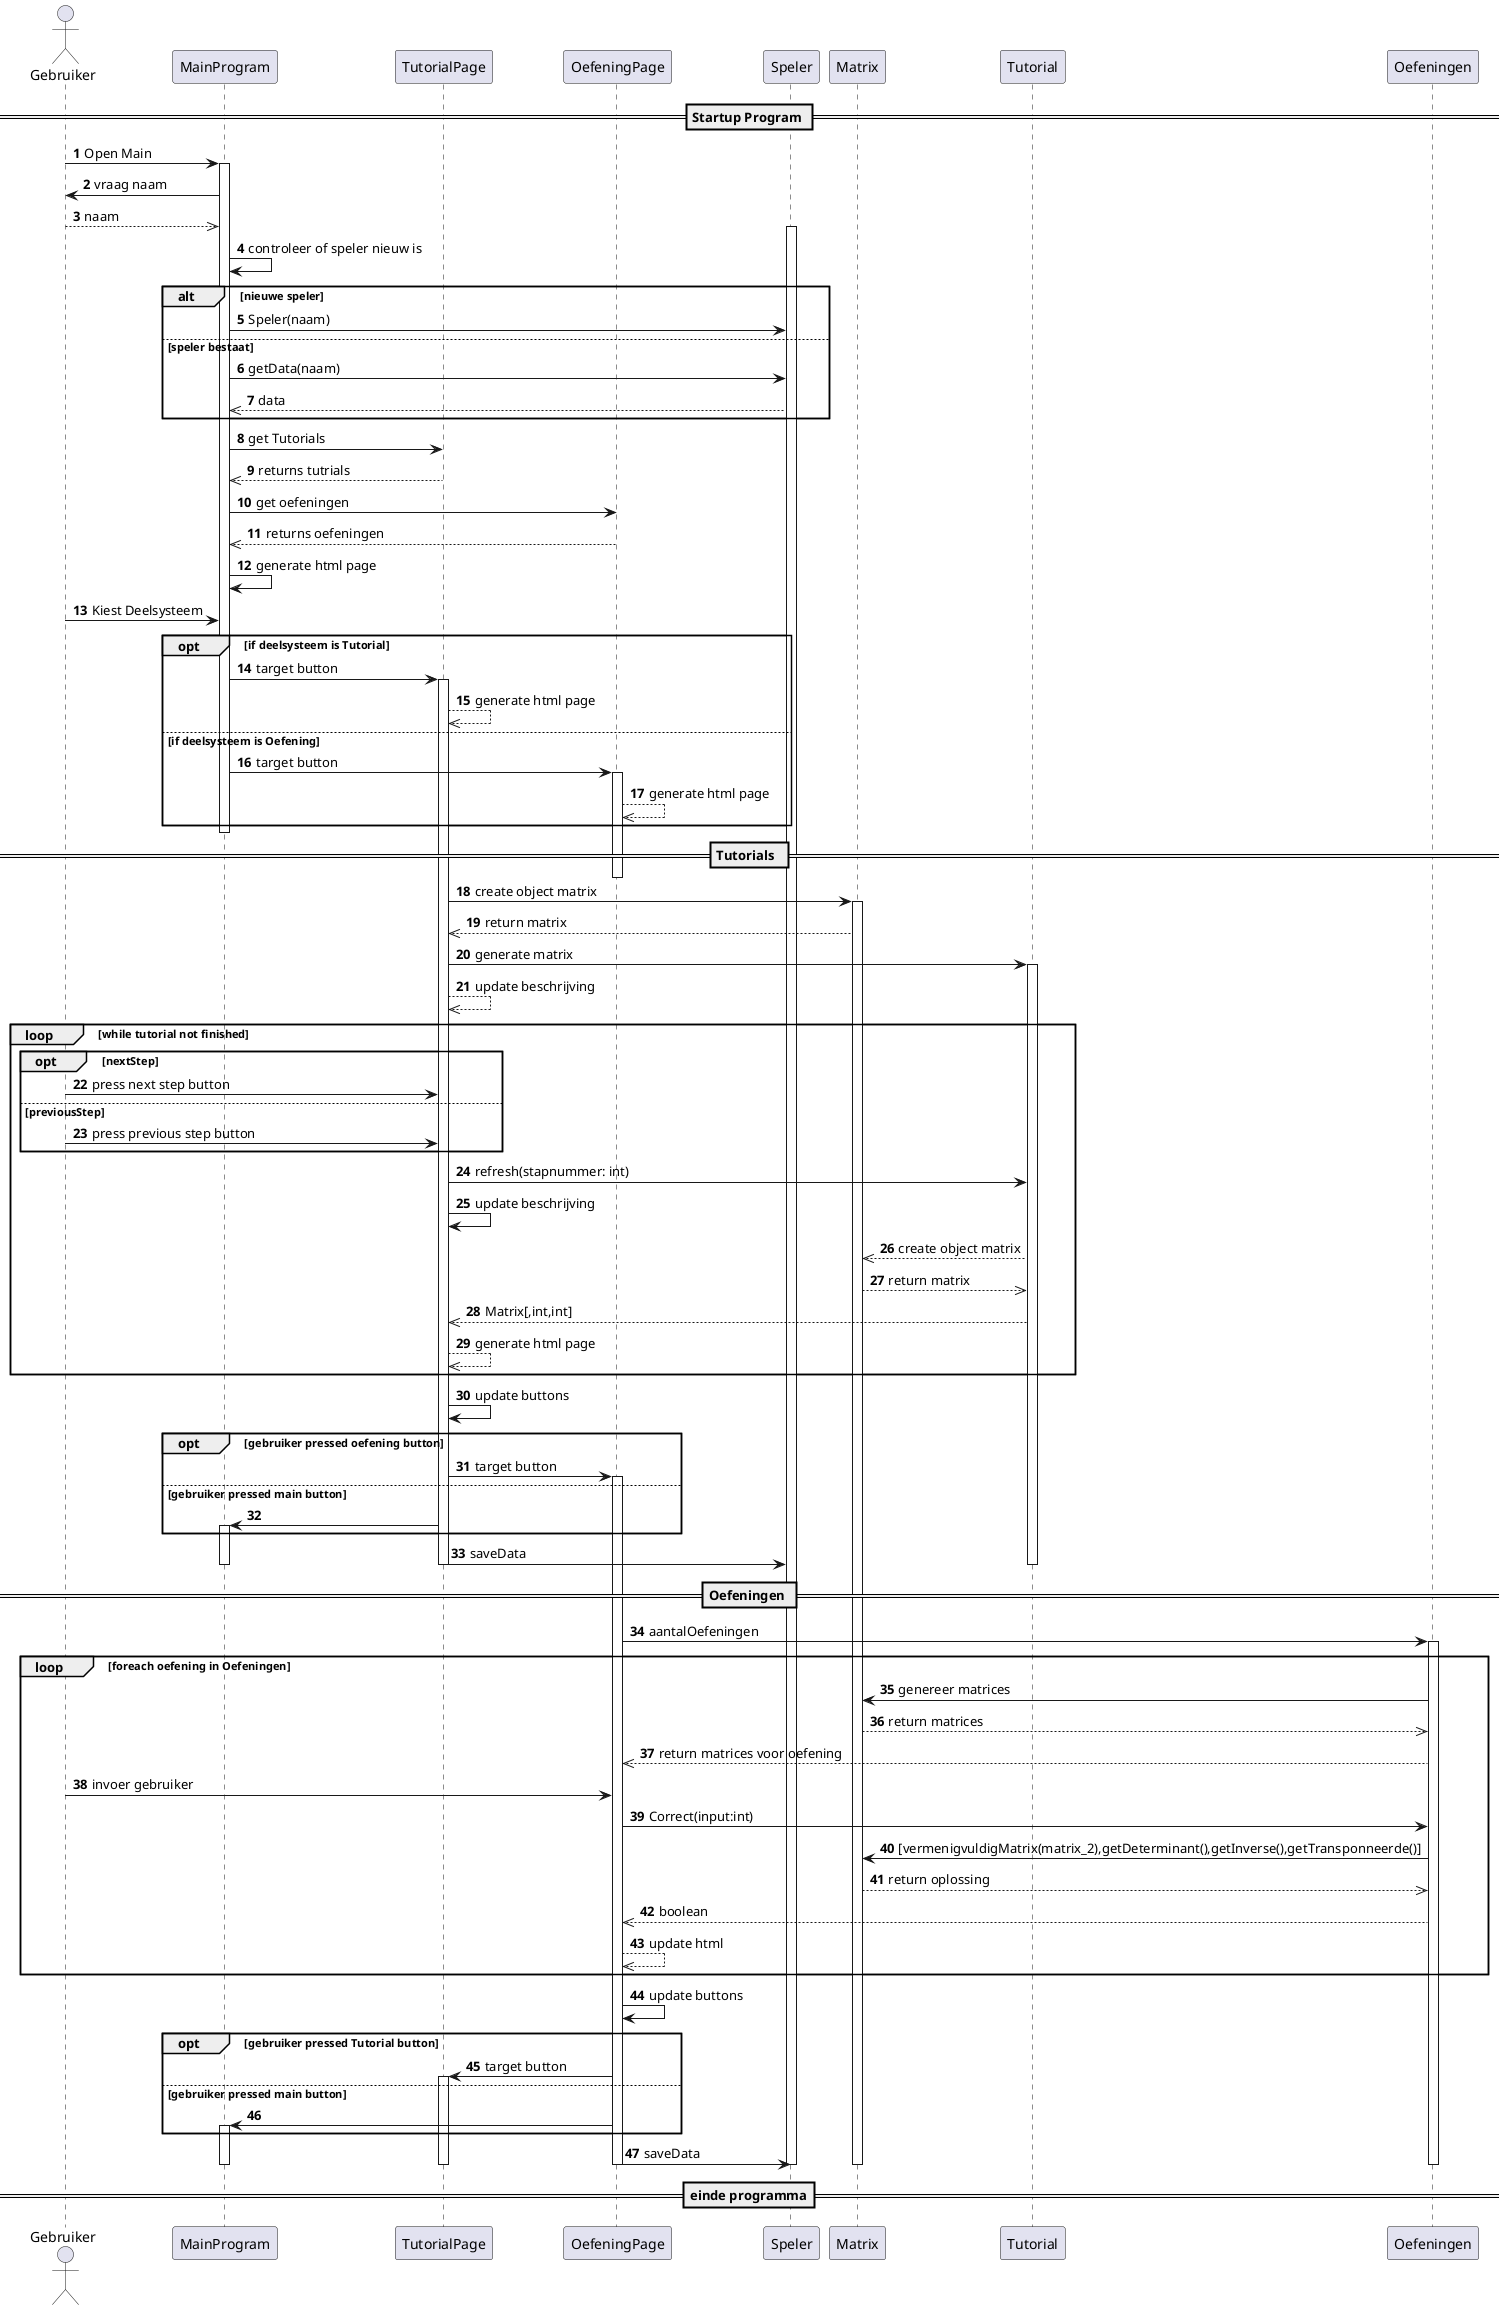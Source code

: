 @startuml
autonumber

actor Gebruiker
participant MainProgram
participant TutorialPage
participant OefeningPage

== Startup Program ==
Gebruiker ->  MainProgram: Open Main
activate MainProgram
MainProgram->Gebruiker:vraag naam
Gebruiker-->>MainProgram:naam
activate Speler
MainProgram->MainProgram:controleer of speler nieuw is
alt nieuwe speler
    MainProgram->Speler:Speler(naam)
else speler bestaat
    MainProgram->Speler:getData(naam)
    Speler-->>MainProgram:data
end

MainProgram -> TutorialPage :get Tutorials
TutorialPage-->>MainProgram: returns tutrials
MainProgram -> OefeningPage :get oefeningen
OefeningPage-->>MainProgram: returns oefeningen

MainProgram -> MainProgram: generate html page
Gebruiker -> MainProgram: Kiest Deelsysteem

opt if deelsysteem is Tutorial
    MainProgram->TutorialPage: target button
    activate TutorialPage
    TutorialPage -->> TutorialPage: generate html page
    
 else if deelsysteem is Oefening
    
    MainProgram->OefeningPage: target button
    activate OefeningPage
    OefeningPage -->> OefeningPage: generate html page

end
deactivate MainProgram

== Tutorials  == 
deactivate OefeningPage
TutorialPage -> Matrix: create object matrix
activate Matrix
Matrix-->>TutorialPage:return matrix
TutorialPage -> Tutorial: generate matrix
activate Tutorial
TutorialPage -->> TutorialPage:update beschrijving
loop while tutorial not finished
    opt nextStep
    Gebruiker->TutorialPage: press next step button
    else previousStep
    Gebruiker->TutorialPage: press previous step button

end    
    TutorialPage -> Tutorial: refresh(stapnummer: int) 
    TutorialPage -> TutorialPage: update beschrijving
    Tutorial-->>Matrix: create object matrix
    Matrix-->> Tutorial: return matrix
    Tutorial-->>TutorialPage: Matrix[,int,int]
    ' afhankelijk van welke tutorial je doet kan de refresh methode andere data teruggeven
    ' Er wordt een nieuw matrix object gemaakt en teruggegeven
    TutorialPage -->> TutorialPage: generate html page
end
TutorialPage->TutorialPage:update buttons

opt gebruiker pressed oefening button
    TutorialPage->OefeningPage:target button
    activate OefeningPage
   else  gebruiker pressed main button
   TutorialPage->MainProgram
 activate MainProgram
end
TutorialPage->Speler:saveData
deactivate MainProgram
deactivate TutorialPage
deactivate Tutorial
== Oefeningen == 

OefeningPage-> Oefeningen: aantalOefeningen
activate Oefeningen
loop foreach oefening in Oefeningen
Oefeningen -> Matrix: genereer matrices
Matrix -->> Oefeningen: return matrices
Oefeningen -->> OefeningPage: return matrices voor oefening
Gebruiker -> OefeningPage: invoer gebruiker
OefeningPage -> Oefeningen: Correct(input:int)
Oefeningen -> Matrix: [vermenigvuldigMatrix(matrix_2),getDeterminant(),getInverse(),getTransponneerde()]
Matrix -->> Oefeningen: return oplossing
Oefeningen -->> OefeningPage: boolean
OefeningPage -->> OefeningPage: update html
' Gebruiker->OefeningPage:hint pressed
' OefeningPage->Oefeningen:show hint
' Oefeningen-->>OefeningPage: return hint
end
OefeningPage->OefeningPage:update buttons

opt gebruiker pressed Tutorial button
    TutorialPage<-OefeningPage:target button
    activate TutorialPage
   else  gebruiker pressed main button
   OefeningPage->MainProgram
 activate MainProgram
end

OefeningPage->Speler:saveData
deactivate TutorialPage
deactivate OefeningPage
deactivate Oefeningen
==einde programma==
deactivate Matrix
deactivate Speler
deactivate TutorialPage
deactivate Tutorial
deactivate OefeningPage
deactivate Oefeningen
deactivate MainProgram
@enduml
@startuml
class speler{
    +naam:string
    +Speler(naam:string)
    -tutorials_finished:Map<int,bool>
    +saveData():void
}
@enduml
